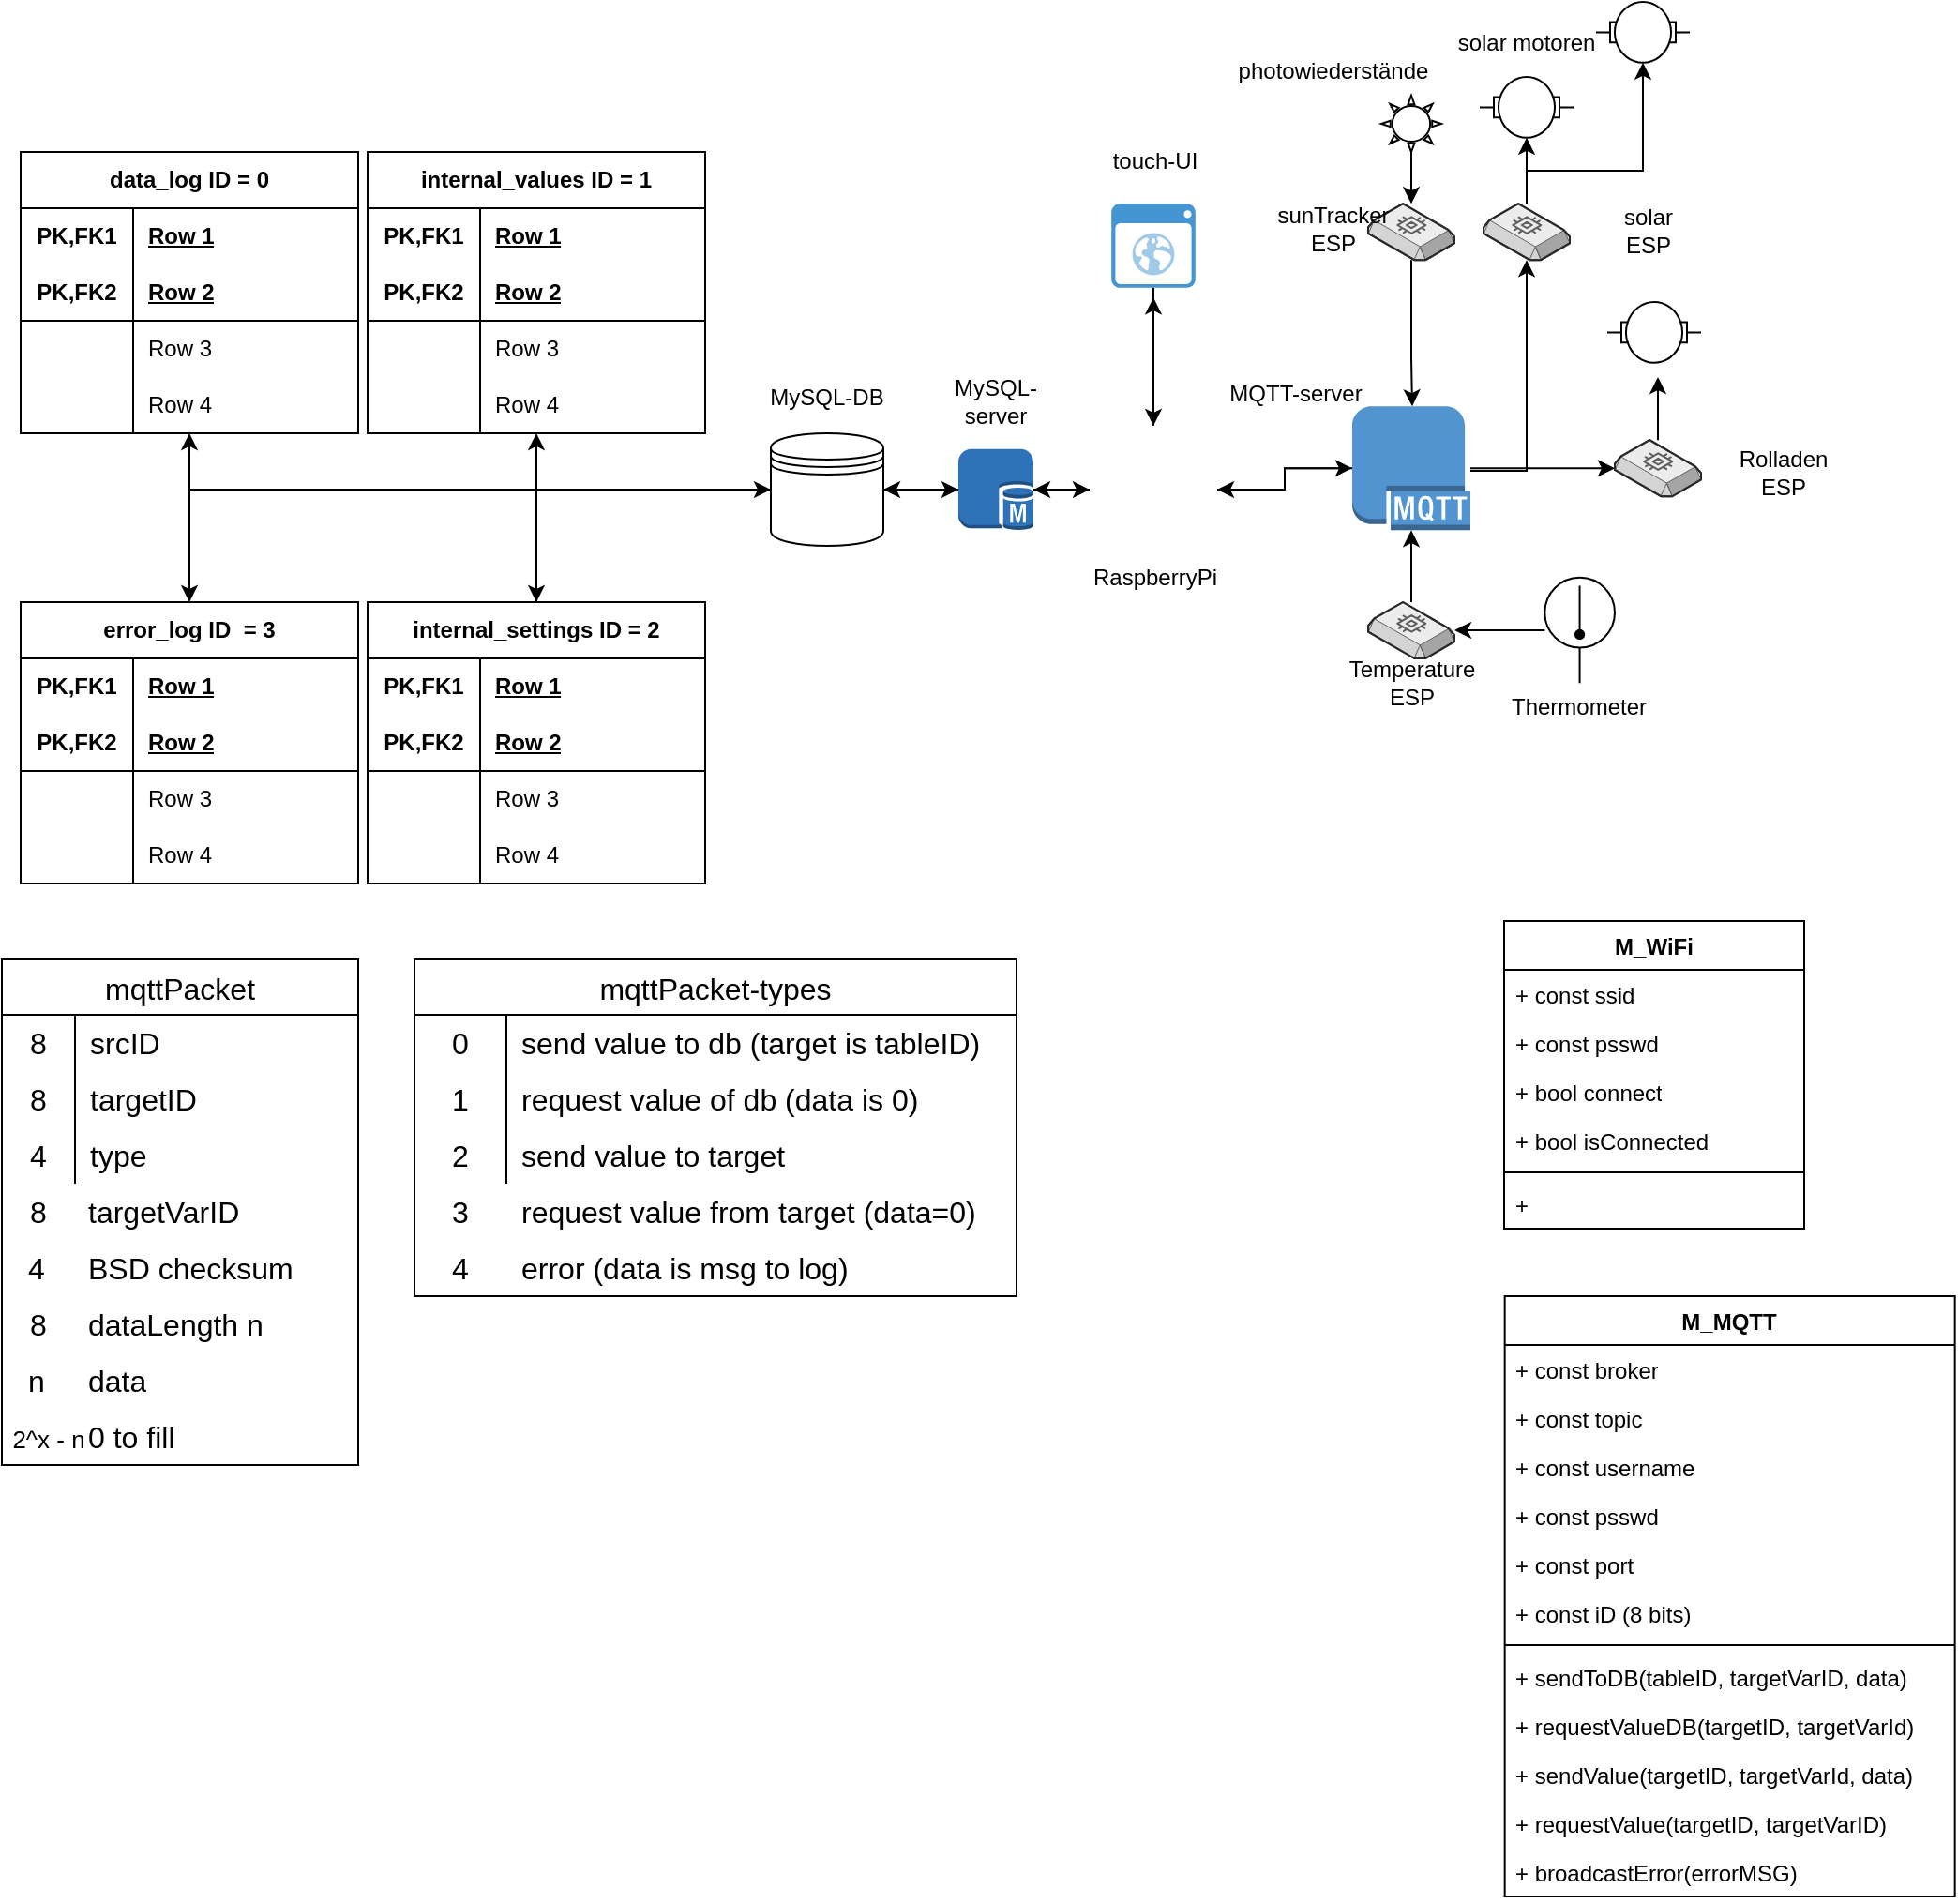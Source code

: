 <mxfile version="26.1.1">
  <diagram name="Page-1" id="TU_9CmiyrT7NKOQGWfvB">
    <mxGraphModel dx="2193" dy="1786" grid="1" gridSize="10" guides="1" tooltips="1" connect="1" arrows="1" fold="1" page="1" pageScale="1" pageWidth="827" pageHeight="1169" math="0" shadow="0">
      <root>
        <mxCell id="0" />
        <mxCell id="1" parent="0" />
        <mxCell id="s7TkchJikywwLAwAI2zt-159" style="edgeStyle=orthogonalEdgeStyle;rounded=0;orthogonalLoop=1;jettySize=auto;html=1;" parent="1" source="s7TkchJikywwLAwAI2zt-22" target="s7TkchJikywwLAwAI2zt-107" edge="1">
          <mxGeometry relative="1" as="geometry">
            <Array as="points">
              <mxPoint x="-515" y="90" />
            </Array>
          </mxGeometry>
        </mxCell>
        <mxCell id="s7TkchJikywwLAwAI2zt-160" style="edgeStyle=orthogonalEdgeStyle;rounded=0;orthogonalLoop=1;jettySize=auto;html=1;entryX=0.5;entryY=0;entryDx=0;entryDy=0;" parent="1" source="s7TkchJikywwLAwAI2zt-22" target="s7TkchJikywwLAwAI2zt-120" edge="1">
          <mxGeometry relative="1" as="geometry" />
        </mxCell>
        <mxCell id="s7TkchJikywwLAwAI2zt-161" style="edgeStyle=orthogonalEdgeStyle;rounded=0;orthogonalLoop=1;jettySize=auto;html=1;" parent="1" source="s7TkchJikywwLAwAI2zt-22" target="s7TkchJikywwLAwAI2zt-133" edge="1">
          <mxGeometry relative="1" as="geometry">
            <Array as="points">
              <mxPoint x="-700" y="90" />
            </Array>
          </mxGeometry>
        </mxCell>
        <mxCell id="s7TkchJikywwLAwAI2zt-162" style="edgeStyle=orthogonalEdgeStyle;rounded=0;orthogonalLoop=1;jettySize=auto;html=1;entryX=0.5;entryY=0;entryDx=0;entryDy=0;" parent="1" source="s7TkchJikywwLAwAI2zt-22" target="s7TkchJikywwLAwAI2zt-146" edge="1">
          <mxGeometry relative="1" as="geometry" />
        </mxCell>
        <mxCell id="s7TkchJikywwLAwAI2zt-166" style="edgeStyle=orthogonalEdgeStyle;rounded=0;orthogonalLoop=1;jettySize=auto;html=1;" parent="1" source="s7TkchJikywwLAwAI2zt-22" target="s7TkchJikywwLAwAI2zt-38" edge="1">
          <mxGeometry relative="1" as="geometry" />
        </mxCell>
        <mxCell id="s7TkchJikywwLAwAI2zt-22" value="" style="shape=datastore;whiteSpace=wrap;html=1;" parent="1" vertex="1">
          <mxGeometry x="-390" y="59.99" width="60" height="60" as="geometry" />
        </mxCell>
        <mxCell id="s7TkchJikywwLAwAI2zt-26" style="edgeStyle=orthogonalEdgeStyle;rounded=0;orthogonalLoop=1;jettySize=auto;html=1;" parent="1" source="s7TkchJikywwLAwAI2zt-23" target="s7TkchJikywwLAwAI2zt-38" edge="1">
          <mxGeometry relative="1" as="geometry" />
        </mxCell>
        <mxCell id="s7TkchJikywwLAwAI2zt-33" style="edgeStyle=orthogonalEdgeStyle;rounded=0;orthogonalLoop=1;jettySize=auto;html=1;" parent="1" source="s7TkchJikywwLAwAI2zt-48" target="s7TkchJikywwLAwAI2zt-32" edge="1">
          <mxGeometry relative="1" as="geometry">
            <Array as="points">
              <mxPoint x="13" y="80" />
            </Array>
          </mxGeometry>
        </mxCell>
        <mxCell id="s7TkchJikywwLAwAI2zt-49" style="edgeStyle=orthogonalEdgeStyle;rounded=0;orthogonalLoop=1;jettySize=auto;html=1;" parent="1" source="s7TkchJikywwLAwAI2zt-23" target="s7TkchJikywwLAwAI2zt-48" edge="1">
          <mxGeometry relative="1" as="geometry" />
        </mxCell>
        <mxCell id="s7TkchJikywwLAwAI2zt-23" value="" style="shape=image;html=1;verticalAlign=top;verticalLabelPosition=bottom;labelBackgroundColor=#ffffff;imageAspect=0;aspect=fixed;image=https://cdn1.iconfinder.com/data/icons/fruit-136/64/Fruit_iconfree_Filled_Outline_raspberry-healthy-organic-food-fruit_icon-128.png" parent="1" vertex="1">
          <mxGeometry x="-220" y="56" width="68" height="68" as="geometry" />
        </mxCell>
        <mxCell id="s7TkchJikywwLAwAI2zt-165" style="edgeStyle=orthogonalEdgeStyle;rounded=0;orthogonalLoop=1;jettySize=auto;html=1;" parent="1" source="s7TkchJikywwLAwAI2zt-27" target="s7TkchJikywwLAwAI2zt-23" edge="1">
          <mxGeometry relative="1" as="geometry" />
        </mxCell>
        <mxCell id="s7TkchJikywwLAwAI2zt-27" value="" style="shadow=0;dashed=0;html=1;strokeColor=none;fillColor=#4495D1;labelPosition=center;verticalLabelPosition=bottom;verticalAlign=top;align=center;outlineConnect=0;shape=mxgraph.veeam.2d.web_ui;" parent="1" vertex="1">
          <mxGeometry x="-208.4" y="-62.4" width="44.8" height="44.8" as="geometry" />
        </mxCell>
        <mxCell id="s7TkchJikywwLAwAI2zt-28" style="edgeStyle=orthogonalEdgeStyle;rounded=0;orthogonalLoop=1;jettySize=auto;html=1;entryX=0.5;entryY=1.116;entryDx=0;entryDy=0;entryPerimeter=0;" parent="1" source="s7TkchJikywwLAwAI2zt-23" target="s7TkchJikywwLAwAI2zt-27" edge="1">
          <mxGeometry relative="1" as="geometry" />
        </mxCell>
        <mxCell id="s7TkchJikywwLAwAI2zt-37" style="edgeStyle=orthogonalEdgeStyle;rounded=0;orthogonalLoop=1;jettySize=auto;html=1;" parent="1" source="s7TkchJikywwLAwAI2zt-29" target="s7TkchJikywwLAwAI2zt-48" edge="1">
          <mxGeometry relative="1" as="geometry">
            <Array as="points">
              <mxPoint x="-48" y="20" />
              <mxPoint x="-48" y="20" />
            </Array>
          </mxGeometry>
        </mxCell>
        <mxCell id="s7TkchJikywwLAwAI2zt-29" value="" style="verticalLabelPosition=bottom;html=1;verticalAlign=top;strokeWidth=1;align=center;outlineConnect=0;dashed=0;outlineConnect=0;shape=mxgraph.aws3d.ebs2;fillColor=#ECECEC;strokeColor=#5E5E5E;aspect=fixed;" parent="1" vertex="1">
          <mxGeometry x="-71.5" y="-62.4" width="46" height="30" as="geometry" />
        </mxCell>
        <mxCell id="s7TkchJikywwLAwAI2zt-42" style="edgeStyle=orthogonalEdgeStyle;rounded=0;orthogonalLoop=1;jettySize=auto;html=1;" parent="1" source="s7TkchJikywwLAwAI2zt-32" target="s7TkchJikywwLAwAI2zt-41" edge="1">
          <mxGeometry relative="1" as="geometry" />
        </mxCell>
        <mxCell id="s7TkchJikywwLAwAI2zt-164" style="edgeStyle=orthogonalEdgeStyle;rounded=0;orthogonalLoop=1;jettySize=auto;html=1;" parent="1" source="s7TkchJikywwLAwAI2zt-32" target="s7TkchJikywwLAwAI2zt-43" edge="1">
          <mxGeometry relative="1" as="geometry">
            <Array as="points">
              <mxPoint x="13" y="-80" />
              <mxPoint x="75" y="-80" />
            </Array>
          </mxGeometry>
        </mxCell>
        <mxCell id="s7TkchJikywwLAwAI2zt-32" value="" style="verticalLabelPosition=bottom;html=1;verticalAlign=top;strokeWidth=1;align=center;outlineConnect=0;dashed=0;outlineConnect=0;shape=mxgraph.aws3d.ebs2;fillColor=#ECECEC;strokeColor=#5E5E5E;aspect=fixed;" parent="1" vertex="1">
          <mxGeometry x="-10" y="-62.4" width="46" height="30" as="geometry" />
        </mxCell>
        <mxCell id="s7TkchJikywwLAwAI2zt-36" style="edgeStyle=orthogonalEdgeStyle;rounded=0;orthogonalLoop=1;jettySize=auto;html=1;" parent="1" source="s7TkchJikywwLAwAI2zt-34" target="s7TkchJikywwLAwAI2zt-29" edge="1">
          <mxGeometry relative="1" as="geometry" />
        </mxCell>
        <mxCell id="s7TkchJikywwLAwAI2zt-34" value="" style="verticalLabelPosition=bottom;verticalAlign=top;html=1;shape=mxgraph.basic.sun" parent="1" vertex="1">
          <mxGeometry x="-64.5" y="-120.01" width="32" height="30" as="geometry" />
        </mxCell>
        <mxCell id="s7TkchJikywwLAwAI2zt-39" style="edgeStyle=orthogonalEdgeStyle;rounded=0;orthogonalLoop=1;jettySize=auto;html=1;" parent="1" source="s7TkchJikywwLAwAI2zt-38" target="s7TkchJikywwLAwAI2zt-22" edge="1">
          <mxGeometry relative="1" as="geometry" />
        </mxCell>
        <mxCell id="s7TkchJikywwLAwAI2zt-167" style="edgeStyle=orthogonalEdgeStyle;rounded=0;orthogonalLoop=1;jettySize=auto;html=1;" parent="1" source="s7TkchJikywwLAwAI2zt-38" target="s7TkchJikywwLAwAI2zt-23" edge="1">
          <mxGeometry relative="1" as="geometry" />
        </mxCell>
        <mxCell id="s7TkchJikywwLAwAI2zt-38" value="" style="outlineConnect=0;dashed=0;verticalLabelPosition=bottom;verticalAlign=top;align=center;html=1;shape=mxgraph.aws3.sql_master;fillColor=#2E73B8;gradientColor=none;" parent="1" vertex="1">
          <mxGeometry x="-290" y="68.37" width="40" height="43.25" as="geometry" />
        </mxCell>
        <mxCell id="s7TkchJikywwLAwAI2zt-41" value="" style="shape=mxgraph.electrical.electro-mechanical.motor_2;html=1;shadow=0;dashed=0;align=center;fontSize=30;strokeWidth=1;" parent="1" vertex="1">
          <mxGeometry x="-12" y="-130" width="50" height="32.4" as="geometry" />
        </mxCell>
        <mxCell id="s7TkchJikywwLAwAI2zt-43" value="" style="shape=mxgraph.electrical.electro-mechanical.motor_2;html=1;shadow=0;dashed=0;align=center;fontSize=30;strokeWidth=1;" parent="1" vertex="1">
          <mxGeometry x="50" y="-170" width="50" height="32.4" as="geometry" />
        </mxCell>
        <mxCell id="s7TkchJikywwLAwAI2zt-50" style="edgeStyle=orthogonalEdgeStyle;rounded=0;orthogonalLoop=1;jettySize=auto;html=1;" parent="1" source="s7TkchJikywwLAwAI2zt-48" target="s7TkchJikywwLAwAI2zt-23" edge="1">
          <mxGeometry relative="1" as="geometry" />
        </mxCell>
        <mxCell id="s7TkchJikywwLAwAI2zt-171" style="edgeStyle=orthogonalEdgeStyle;rounded=0;orthogonalLoop=1;jettySize=auto;html=1;" parent="1" source="s7TkchJikywwLAwAI2zt-48" target="s7TkchJikywwLAwAI2zt-168" edge="1">
          <mxGeometry relative="1" as="geometry" />
        </mxCell>
        <mxCell id="s7TkchJikywwLAwAI2zt-48" value="" style="outlineConnect=0;dashed=0;verticalLabelPosition=bottom;verticalAlign=top;align=center;html=1;shape=mxgraph.aws3.mqtt_protocol;fillColor=#5294CF;gradientColor=none;" parent="1" vertex="1">
          <mxGeometry x="-80" y="45.62" width="63" height="66" as="geometry" />
        </mxCell>
        <mxCell id="s7TkchJikywwLAwAI2zt-55" value="mqttPacket" style="shape=table;startSize=30;container=1;collapsible=0;childLayout=tableLayout;fixedRows=1;rowLines=0;fontStyle=0;strokeColor=default;fontSize=16;" parent="1" vertex="1">
          <mxGeometry x="-800" y="340" width="190" height="270" as="geometry" />
        </mxCell>
        <mxCell id="s7TkchJikywwLAwAI2zt-56" value="" style="shape=tableRow;horizontal=0;startSize=0;swimlaneHead=0;swimlaneBody=0;top=0;left=0;bottom=0;right=0;collapsible=0;dropTarget=0;fillColor=none;points=[[0,0.5],[1,0.5]];portConstraint=eastwest;strokeColor=inherit;fontSize=16;" parent="s7TkchJikywwLAwAI2zt-55" vertex="1">
          <mxGeometry y="30" width="190" height="30" as="geometry" />
        </mxCell>
        <mxCell id="s7TkchJikywwLAwAI2zt-57" value="8" style="shape=partialRectangle;html=1;whiteSpace=wrap;connectable=0;fillColor=none;top=0;left=0;bottom=0;right=0;overflow=hidden;pointerEvents=1;strokeColor=inherit;fontSize=16;" parent="s7TkchJikywwLAwAI2zt-56" vertex="1">
          <mxGeometry width="39" height="30" as="geometry">
            <mxRectangle width="39" height="30" as="alternateBounds" />
          </mxGeometry>
        </mxCell>
        <mxCell id="s7TkchJikywwLAwAI2zt-58" value="srcID" style="shape=partialRectangle;html=1;whiteSpace=wrap;connectable=0;fillColor=none;top=0;left=0;bottom=0;right=0;align=left;spacingLeft=6;overflow=hidden;strokeColor=inherit;fontSize=16;" parent="s7TkchJikywwLAwAI2zt-56" vertex="1">
          <mxGeometry x="39" width="151" height="30" as="geometry">
            <mxRectangle width="151" height="30" as="alternateBounds" />
          </mxGeometry>
        </mxCell>
        <mxCell id="s7TkchJikywwLAwAI2zt-59" value="" style="shape=tableRow;horizontal=0;startSize=0;swimlaneHead=0;swimlaneBody=0;top=0;left=0;bottom=0;right=0;collapsible=0;dropTarget=0;fillColor=none;points=[[0,0.5],[1,0.5]];portConstraint=eastwest;strokeColor=inherit;fontSize=16;" parent="s7TkchJikywwLAwAI2zt-55" vertex="1">
          <mxGeometry y="60" width="190" height="30" as="geometry" />
        </mxCell>
        <mxCell id="s7TkchJikywwLAwAI2zt-60" value="8" style="shape=partialRectangle;html=1;whiteSpace=wrap;connectable=0;fillColor=none;top=0;left=0;bottom=0;right=0;overflow=hidden;strokeColor=inherit;fontSize=16;" parent="s7TkchJikywwLAwAI2zt-59" vertex="1">
          <mxGeometry width="39" height="30" as="geometry">
            <mxRectangle width="39" height="30" as="alternateBounds" />
          </mxGeometry>
        </mxCell>
        <mxCell id="s7TkchJikywwLAwAI2zt-61" value="targetID" style="shape=partialRectangle;html=1;whiteSpace=wrap;connectable=0;fillColor=none;top=0;left=0;bottom=0;right=0;align=left;spacingLeft=6;overflow=hidden;strokeColor=inherit;fontSize=16;" parent="s7TkchJikywwLAwAI2zt-59" vertex="1">
          <mxGeometry x="39" width="151" height="30" as="geometry">
            <mxRectangle width="151" height="30" as="alternateBounds" />
          </mxGeometry>
        </mxCell>
        <mxCell id="s7TkchJikywwLAwAI2zt-62" value="" style="shape=tableRow;horizontal=0;startSize=0;swimlaneHead=0;swimlaneBody=0;top=0;left=0;bottom=0;right=0;collapsible=0;dropTarget=0;fillColor=none;points=[[0,0.5],[1,0.5]];portConstraint=eastwest;strokeColor=inherit;fontSize=16;" parent="s7TkchJikywwLAwAI2zt-55" vertex="1">
          <mxGeometry y="90" width="190" height="30" as="geometry" />
        </mxCell>
        <mxCell id="s7TkchJikywwLAwAI2zt-63" value="4" style="shape=partialRectangle;html=1;whiteSpace=wrap;connectable=0;fillColor=none;top=0;left=0;bottom=0;right=0;overflow=hidden;strokeColor=inherit;fontSize=16;" parent="s7TkchJikywwLAwAI2zt-62" vertex="1">
          <mxGeometry width="39" height="30" as="geometry">
            <mxRectangle width="39" height="30" as="alternateBounds" />
          </mxGeometry>
        </mxCell>
        <mxCell id="s7TkchJikywwLAwAI2zt-64" value="type" style="shape=partialRectangle;html=1;whiteSpace=wrap;connectable=0;fillColor=none;top=0;left=0;bottom=0;right=0;align=left;spacingLeft=6;overflow=hidden;strokeColor=inherit;fontSize=16;" parent="s7TkchJikywwLAwAI2zt-62" vertex="1">
          <mxGeometry x="39" width="151" height="30" as="geometry">
            <mxRectangle width="151" height="30" as="alternateBounds" />
          </mxGeometry>
        </mxCell>
        <mxCell id="s7TkchJikywwLAwAI2zt-69" value="targetVarID" style="shape=partialRectangle;html=1;whiteSpace=wrap;connectable=0;fillColor=none;top=0;left=0;bottom=0;right=0;align=left;spacingLeft=6;overflow=hidden;strokeColor=inherit;fontSize=16;" parent="1" vertex="1">
          <mxGeometry x="-762" y="460" width="143" height="30" as="geometry">
            <mxRectangle width="143" height="30" as="alternateBounds" />
          </mxGeometry>
        </mxCell>
        <mxCell id="s7TkchJikywwLAwAI2zt-70" value="8" style="shape=partialRectangle;html=1;whiteSpace=wrap;connectable=0;fillColor=none;top=0;left=0;bottom=0;right=0;overflow=hidden;strokeColor=inherit;fontSize=16;" parent="1" vertex="1">
          <mxGeometry x="-799" y="460" width="37" height="30" as="geometry">
            <mxRectangle width="37" height="30" as="alternateBounds" />
          </mxGeometry>
        </mxCell>
        <mxCell id="s7TkchJikywwLAwAI2zt-71" value="BSD checksum" style="shape=partialRectangle;html=1;whiteSpace=wrap;connectable=0;fillColor=none;top=0;left=0;bottom=0;right=0;align=left;spacingLeft=6;overflow=hidden;strokeColor=inherit;fontSize=16;" parent="1" vertex="1">
          <mxGeometry x="-762" y="490" width="143" height="30" as="geometry">
            <mxRectangle width="143" height="30" as="alternateBounds" />
          </mxGeometry>
        </mxCell>
        <mxCell id="s7TkchJikywwLAwAI2zt-72" value="4" style="shape=partialRectangle;html=1;whiteSpace=wrap;connectable=0;fillColor=none;top=0;left=0;bottom=0;right=0;overflow=hidden;strokeColor=inherit;fontSize=16;" parent="1" vertex="1">
          <mxGeometry x="-800" y="490" width="37" height="30" as="geometry">
            <mxRectangle width="37" height="30" as="alternateBounds" />
          </mxGeometry>
        </mxCell>
        <mxCell id="s7TkchJikywwLAwAI2zt-73" value="dataLength n" style="shape=partialRectangle;html=1;whiteSpace=wrap;connectable=0;fillColor=none;top=0;left=0;bottom=0;right=0;align=left;spacingLeft=6;overflow=hidden;strokeColor=inherit;fontSize=16;" parent="1" vertex="1">
          <mxGeometry x="-762" y="520" width="143" height="30" as="geometry">
            <mxRectangle width="143" height="30" as="alternateBounds" />
          </mxGeometry>
        </mxCell>
        <mxCell id="s7TkchJikywwLAwAI2zt-74" value="8" style="shape=partialRectangle;html=1;whiteSpace=wrap;connectable=0;fillColor=none;top=0;left=0;bottom=0;right=0;overflow=hidden;strokeColor=inherit;fontSize=16;" parent="1" vertex="1">
          <mxGeometry x="-799" y="520" width="37" height="30" as="geometry">
            <mxRectangle width="37" height="30" as="alternateBounds" />
          </mxGeometry>
        </mxCell>
        <mxCell id="s7TkchJikywwLAwAI2zt-75" value="data" style="shape=partialRectangle;html=1;whiteSpace=wrap;connectable=0;fillColor=none;top=0;left=0;bottom=0;right=0;align=left;spacingLeft=6;overflow=hidden;strokeColor=inherit;fontSize=16;" parent="1" vertex="1">
          <mxGeometry x="-762" y="550" width="143" height="30" as="geometry">
            <mxRectangle width="143" height="30" as="alternateBounds" />
          </mxGeometry>
        </mxCell>
        <mxCell id="s7TkchJikywwLAwAI2zt-76" value="n" style="shape=partialRectangle;html=1;whiteSpace=wrap;connectable=0;fillColor=none;top=0;left=0;bottom=0;right=0;overflow=hidden;strokeColor=inherit;fontSize=16;" parent="1" vertex="1">
          <mxGeometry x="-800" y="550" width="37" height="30" as="geometry">
            <mxRectangle width="37" height="30" as="alternateBounds" />
          </mxGeometry>
        </mxCell>
        <mxCell id="s7TkchJikywwLAwAI2zt-77" value="0 to fill" style="shape=partialRectangle;html=1;whiteSpace=wrap;connectable=0;fillColor=none;top=0;left=0;bottom=0;right=0;align=left;spacingLeft=6;overflow=hidden;strokeColor=inherit;fontSize=16;" parent="1" vertex="1">
          <mxGeometry x="-762" y="580" width="143" height="30" as="geometry">
            <mxRectangle width="143" height="30" as="alternateBounds" />
          </mxGeometry>
        </mxCell>
        <mxCell id="s7TkchJikywwLAwAI2zt-78" value="&lt;font style=&quot;font-size: 13px;&quot;&gt;2^x - n&lt;/font&gt;" style="shape=partialRectangle;html=1;whiteSpace=wrap;connectable=0;fillColor=none;top=0;left=0;bottom=0;right=0;overflow=hidden;strokeColor=inherit;fontSize=16;" parent="1" vertex="1">
          <mxGeometry x="-800" y="580" width="50" height="30" as="geometry">
            <mxRectangle width="37" height="30" as="alternateBounds" />
          </mxGeometry>
        </mxCell>
        <mxCell id="s7TkchJikywwLAwAI2zt-92" value="mqttPacket-types" style="shape=table;startSize=30;container=1;collapsible=0;childLayout=tableLayout;fixedRows=1;rowLines=0;fontStyle=0;strokeColor=default;fontSize=16;" parent="1" vertex="1">
          <mxGeometry x="-580" y="340" width="321" height="180" as="geometry" />
        </mxCell>
        <mxCell id="s7TkchJikywwLAwAI2zt-93" value="" style="shape=tableRow;horizontal=0;startSize=0;swimlaneHead=0;swimlaneBody=0;top=0;left=0;bottom=0;right=0;collapsible=0;dropTarget=0;fillColor=none;points=[[0,0.5],[1,0.5]];portConstraint=eastwest;strokeColor=inherit;fontSize=16;" parent="s7TkchJikywwLAwAI2zt-92" vertex="1">
          <mxGeometry y="30" width="321" height="30" as="geometry" />
        </mxCell>
        <mxCell id="s7TkchJikywwLAwAI2zt-94" value="0" style="shape=partialRectangle;html=1;whiteSpace=wrap;connectable=0;fillColor=none;top=0;left=0;bottom=0;right=0;overflow=hidden;pointerEvents=1;strokeColor=inherit;fontSize=16;" parent="s7TkchJikywwLAwAI2zt-93" vertex="1">
          <mxGeometry width="49" height="30" as="geometry">
            <mxRectangle width="49" height="30" as="alternateBounds" />
          </mxGeometry>
        </mxCell>
        <mxCell id="s7TkchJikywwLAwAI2zt-95" value="send value to db (target is tableID)" style="shape=partialRectangle;html=1;whiteSpace=wrap;connectable=0;fillColor=none;top=0;left=0;bottom=0;right=0;align=left;spacingLeft=6;overflow=hidden;strokeColor=inherit;fontSize=16;" parent="s7TkchJikywwLAwAI2zt-93" vertex="1">
          <mxGeometry x="49" width="272" height="30" as="geometry">
            <mxRectangle width="272" height="30" as="alternateBounds" />
          </mxGeometry>
        </mxCell>
        <mxCell id="s7TkchJikywwLAwAI2zt-96" value="" style="shape=tableRow;horizontal=0;startSize=0;swimlaneHead=0;swimlaneBody=0;top=0;left=0;bottom=0;right=0;collapsible=0;dropTarget=0;fillColor=none;points=[[0,0.5],[1,0.5]];portConstraint=eastwest;strokeColor=inherit;fontSize=16;" parent="s7TkchJikywwLAwAI2zt-92" vertex="1">
          <mxGeometry y="60" width="321" height="30" as="geometry" />
        </mxCell>
        <mxCell id="s7TkchJikywwLAwAI2zt-97" value="1" style="shape=partialRectangle;html=1;whiteSpace=wrap;connectable=0;fillColor=none;top=0;left=0;bottom=0;right=0;overflow=hidden;strokeColor=inherit;fontSize=16;" parent="s7TkchJikywwLAwAI2zt-96" vertex="1">
          <mxGeometry width="49" height="30" as="geometry">
            <mxRectangle width="49" height="30" as="alternateBounds" />
          </mxGeometry>
        </mxCell>
        <mxCell id="s7TkchJikywwLAwAI2zt-98" value="request value of db (data is 0)" style="shape=partialRectangle;html=1;whiteSpace=wrap;connectable=0;fillColor=none;top=0;left=0;bottom=0;right=0;align=left;spacingLeft=6;overflow=hidden;strokeColor=inherit;fontSize=16;" parent="s7TkchJikywwLAwAI2zt-96" vertex="1">
          <mxGeometry x="49" width="272" height="30" as="geometry">
            <mxRectangle width="272" height="30" as="alternateBounds" />
          </mxGeometry>
        </mxCell>
        <mxCell id="s7TkchJikywwLAwAI2zt-99" value="" style="shape=tableRow;horizontal=0;startSize=0;swimlaneHead=0;swimlaneBody=0;top=0;left=0;bottom=0;right=0;collapsible=0;dropTarget=0;fillColor=none;points=[[0,0.5],[1,0.5]];portConstraint=eastwest;strokeColor=inherit;fontSize=16;" parent="s7TkchJikywwLAwAI2zt-92" vertex="1">
          <mxGeometry y="90" width="321" height="30" as="geometry" />
        </mxCell>
        <mxCell id="s7TkchJikywwLAwAI2zt-100" value="2" style="shape=partialRectangle;html=1;whiteSpace=wrap;connectable=0;fillColor=none;top=0;left=0;bottom=0;right=0;overflow=hidden;strokeColor=inherit;fontSize=16;" parent="s7TkchJikywwLAwAI2zt-99" vertex="1">
          <mxGeometry width="49" height="30" as="geometry">
            <mxRectangle width="49" height="30" as="alternateBounds" />
          </mxGeometry>
        </mxCell>
        <mxCell id="s7TkchJikywwLAwAI2zt-101" value="send value to target" style="shape=partialRectangle;html=1;whiteSpace=wrap;connectable=0;fillColor=none;top=0;left=0;bottom=0;right=0;align=left;spacingLeft=6;overflow=hidden;strokeColor=inherit;fontSize=16;" parent="s7TkchJikywwLAwAI2zt-99" vertex="1">
          <mxGeometry x="49" width="272" height="30" as="geometry">
            <mxRectangle width="272" height="30" as="alternateBounds" />
          </mxGeometry>
        </mxCell>
        <mxCell id="s7TkchJikywwLAwAI2zt-102" value="3" style="shape=partialRectangle;html=1;whiteSpace=wrap;connectable=0;fillColor=none;top=0;left=0;bottom=0;right=0;overflow=hidden;strokeColor=inherit;fontSize=16;" parent="1" vertex="1">
          <mxGeometry x="-580" y="460" width="49" height="30" as="geometry">
            <mxRectangle width="49" height="30" as="alternateBounds" />
          </mxGeometry>
        </mxCell>
        <mxCell id="s7TkchJikywwLAwAI2zt-103" value="request value from target (data=0)" style="shape=partialRectangle;html=1;whiteSpace=wrap;connectable=0;fillColor=none;top=0;left=0;bottom=0;right=0;align=left;spacingLeft=6;overflow=hidden;strokeColor=inherit;fontSize=16;" parent="1" vertex="1">
          <mxGeometry x="-531" y="460" width="272" height="30" as="geometry">
            <mxRectangle width="272" height="30" as="alternateBounds" />
          </mxGeometry>
        </mxCell>
        <mxCell id="s7TkchJikywwLAwAI2zt-104" value="4" style="shape=partialRectangle;html=1;whiteSpace=wrap;connectable=0;fillColor=none;top=0;left=0;bottom=0;right=0;overflow=hidden;strokeColor=inherit;fontSize=16;" parent="1" vertex="1">
          <mxGeometry x="-580" y="490" width="49" height="30" as="geometry">
            <mxRectangle width="49" height="30" as="alternateBounds" />
          </mxGeometry>
        </mxCell>
        <mxCell id="s7TkchJikywwLAwAI2zt-105" value="error (data is msg to log) " style="shape=partialRectangle;html=1;whiteSpace=wrap;connectable=0;fillColor=none;top=0;left=0;bottom=0;right=0;align=left;spacingLeft=6;overflow=hidden;strokeColor=inherit;fontSize=16;" parent="1" vertex="1">
          <mxGeometry x="-531" y="490" width="272" height="30" as="geometry">
            <mxRectangle width="272" height="30" as="alternateBounds" />
          </mxGeometry>
        </mxCell>
        <mxCell id="s7TkchJikywwLAwAI2zt-107" value="internal_values ID = 1" style="shape=table;startSize=30;container=1;collapsible=1;childLayout=tableLayout;fixedRows=1;rowLines=0;fontStyle=1;align=center;resizeLast=1;html=1;whiteSpace=wrap;" parent="1" vertex="1">
          <mxGeometry x="-605" y="-90.01" width="180" height="150" as="geometry" />
        </mxCell>
        <mxCell id="s7TkchJikywwLAwAI2zt-108" value="" style="shape=tableRow;horizontal=0;startSize=0;swimlaneHead=0;swimlaneBody=0;fillColor=none;collapsible=0;dropTarget=0;points=[[0,0.5],[1,0.5]];portConstraint=eastwest;top=0;left=0;right=0;bottom=0;html=1;" parent="s7TkchJikywwLAwAI2zt-107" vertex="1">
          <mxGeometry y="30" width="180" height="30" as="geometry" />
        </mxCell>
        <mxCell id="s7TkchJikywwLAwAI2zt-109" value="PK,FK1" style="shape=partialRectangle;connectable=0;fillColor=none;top=0;left=0;bottom=0;right=0;fontStyle=1;overflow=hidden;html=1;whiteSpace=wrap;" parent="s7TkchJikywwLAwAI2zt-108" vertex="1">
          <mxGeometry width="60" height="30" as="geometry">
            <mxRectangle width="60" height="30" as="alternateBounds" />
          </mxGeometry>
        </mxCell>
        <mxCell id="s7TkchJikywwLAwAI2zt-110" value="Row 1" style="shape=partialRectangle;connectable=0;fillColor=none;top=0;left=0;bottom=0;right=0;align=left;spacingLeft=6;fontStyle=5;overflow=hidden;html=1;whiteSpace=wrap;" parent="s7TkchJikywwLAwAI2zt-108" vertex="1">
          <mxGeometry x="60" width="120" height="30" as="geometry">
            <mxRectangle width="120" height="30" as="alternateBounds" />
          </mxGeometry>
        </mxCell>
        <mxCell id="s7TkchJikywwLAwAI2zt-111" value="" style="shape=tableRow;horizontal=0;startSize=0;swimlaneHead=0;swimlaneBody=0;fillColor=none;collapsible=0;dropTarget=0;points=[[0,0.5],[1,0.5]];portConstraint=eastwest;top=0;left=0;right=0;bottom=1;html=1;" parent="s7TkchJikywwLAwAI2zt-107" vertex="1">
          <mxGeometry y="60" width="180" height="30" as="geometry" />
        </mxCell>
        <mxCell id="s7TkchJikywwLAwAI2zt-112" value="PK,FK2" style="shape=partialRectangle;connectable=0;fillColor=none;top=0;left=0;bottom=0;right=0;fontStyle=1;overflow=hidden;html=1;whiteSpace=wrap;" parent="s7TkchJikywwLAwAI2zt-111" vertex="1">
          <mxGeometry width="60" height="30" as="geometry">
            <mxRectangle width="60" height="30" as="alternateBounds" />
          </mxGeometry>
        </mxCell>
        <mxCell id="s7TkchJikywwLAwAI2zt-113" value="Row 2" style="shape=partialRectangle;connectable=0;fillColor=none;top=0;left=0;bottom=0;right=0;align=left;spacingLeft=6;fontStyle=5;overflow=hidden;html=1;whiteSpace=wrap;" parent="s7TkchJikywwLAwAI2zt-111" vertex="1">
          <mxGeometry x="60" width="120" height="30" as="geometry">
            <mxRectangle width="120" height="30" as="alternateBounds" />
          </mxGeometry>
        </mxCell>
        <mxCell id="s7TkchJikywwLAwAI2zt-114" value="" style="shape=tableRow;horizontal=0;startSize=0;swimlaneHead=0;swimlaneBody=0;fillColor=none;collapsible=0;dropTarget=0;points=[[0,0.5],[1,0.5]];portConstraint=eastwest;top=0;left=0;right=0;bottom=0;html=1;" parent="s7TkchJikywwLAwAI2zt-107" vertex="1">
          <mxGeometry y="90" width="180" height="30" as="geometry" />
        </mxCell>
        <mxCell id="s7TkchJikywwLAwAI2zt-115" value="" style="shape=partialRectangle;connectable=0;fillColor=none;top=0;left=0;bottom=0;right=0;editable=1;overflow=hidden;html=1;whiteSpace=wrap;" parent="s7TkchJikywwLAwAI2zt-114" vertex="1">
          <mxGeometry width="60" height="30" as="geometry">
            <mxRectangle width="60" height="30" as="alternateBounds" />
          </mxGeometry>
        </mxCell>
        <mxCell id="s7TkchJikywwLAwAI2zt-116" value="Row 3" style="shape=partialRectangle;connectable=0;fillColor=none;top=0;left=0;bottom=0;right=0;align=left;spacingLeft=6;overflow=hidden;html=1;whiteSpace=wrap;" parent="s7TkchJikywwLAwAI2zt-114" vertex="1">
          <mxGeometry x="60" width="120" height="30" as="geometry">
            <mxRectangle width="120" height="30" as="alternateBounds" />
          </mxGeometry>
        </mxCell>
        <mxCell id="s7TkchJikywwLAwAI2zt-117" value="" style="shape=tableRow;horizontal=0;startSize=0;swimlaneHead=0;swimlaneBody=0;fillColor=none;collapsible=0;dropTarget=0;points=[[0,0.5],[1,0.5]];portConstraint=eastwest;top=0;left=0;right=0;bottom=0;html=1;" parent="s7TkchJikywwLAwAI2zt-107" vertex="1">
          <mxGeometry y="120" width="180" height="30" as="geometry" />
        </mxCell>
        <mxCell id="s7TkchJikywwLAwAI2zt-118" value="" style="shape=partialRectangle;connectable=0;fillColor=none;top=0;left=0;bottom=0;right=0;editable=1;overflow=hidden;html=1;whiteSpace=wrap;" parent="s7TkchJikywwLAwAI2zt-117" vertex="1">
          <mxGeometry width="60" height="30" as="geometry">
            <mxRectangle width="60" height="30" as="alternateBounds" />
          </mxGeometry>
        </mxCell>
        <mxCell id="s7TkchJikywwLAwAI2zt-119" value="Row 4" style="shape=partialRectangle;connectable=0;fillColor=none;top=0;left=0;bottom=0;right=0;align=left;spacingLeft=6;overflow=hidden;html=1;whiteSpace=wrap;" parent="s7TkchJikywwLAwAI2zt-117" vertex="1">
          <mxGeometry x="60" width="120" height="30" as="geometry">
            <mxRectangle width="120" height="30" as="alternateBounds" />
          </mxGeometry>
        </mxCell>
        <mxCell id="s7TkchJikywwLAwAI2zt-163" style="edgeStyle=orthogonalEdgeStyle;rounded=0;orthogonalLoop=1;jettySize=auto;html=1;" parent="1" source="s7TkchJikywwLAwAI2zt-120" target="s7TkchJikywwLAwAI2zt-22" edge="1">
          <mxGeometry relative="1" as="geometry">
            <Array as="points">
              <mxPoint x="-515" y="90" />
            </Array>
          </mxGeometry>
        </mxCell>
        <mxCell id="s7TkchJikywwLAwAI2zt-120" value="internal_settings ID = 2" style="shape=table;startSize=30;container=1;collapsible=1;childLayout=tableLayout;fixedRows=1;rowLines=0;fontStyle=1;align=center;resizeLast=1;html=1;whiteSpace=wrap;" parent="1" vertex="1">
          <mxGeometry x="-605" y="150" width="180" height="150" as="geometry" />
        </mxCell>
        <mxCell id="s7TkchJikywwLAwAI2zt-121" value="" style="shape=tableRow;horizontal=0;startSize=0;swimlaneHead=0;swimlaneBody=0;fillColor=none;collapsible=0;dropTarget=0;points=[[0,0.5],[1,0.5]];portConstraint=eastwest;top=0;left=0;right=0;bottom=0;html=1;" parent="s7TkchJikywwLAwAI2zt-120" vertex="1">
          <mxGeometry y="30" width="180" height="30" as="geometry" />
        </mxCell>
        <mxCell id="s7TkchJikywwLAwAI2zt-122" value="PK,FK1" style="shape=partialRectangle;connectable=0;fillColor=none;top=0;left=0;bottom=0;right=0;fontStyle=1;overflow=hidden;html=1;whiteSpace=wrap;" parent="s7TkchJikywwLAwAI2zt-121" vertex="1">
          <mxGeometry width="60" height="30" as="geometry">
            <mxRectangle width="60" height="30" as="alternateBounds" />
          </mxGeometry>
        </mxCell>
        <mxCell id="s7TkchJikywwLAwAI2zt-123" value="Row 1" style="shape=partialRectangle;connectable=0;fillColor=none;top=0;left=0;bottom=0;right=0;align=left;spacingLeft=6;fontStyle=5;overflow=hidden;html=1;whiteSpace=wrap;" parent="s7TkchJikywwLAwAI2zt-121" vertex="1">
          <mxGeometry x="60" width="120" height="30" as="geometry">
            <mxRectangle width="120" height="30" as="alternateBounds" />
          </mxGeometry>
        </mxCell>
        <mxCell id="s7TkchJikywwLAwAI2zt-124" value="" style="shape=tableRow;horizontal=0;startSize=0;swimlaneHead=0;swimlaneBody=0;fillColor=none;collapsible=0;dropTarget=0;points=[[0,0.5],[1,0.5]];portConstraint=eastwest;top=0;left=0;right=0;bottom=1;html=1;" parent="s7TkchJikywwLAwAI2zt-120" vertex="1">
          <mxGeometry y="60" width="180" height="30" as="geometry" />
        </mxCell>
        <mxCell id="s7TkchJikywwLAwAI2zt-125" value="PK,FK2" style="shape=partialRectangle;connectable=0;fillColor=none;top=0;left=0;bottom=0;right=0;fontStyle=1;overflow=hidden;html=1;whiteSpace=wrap;" parent="s7TkchJikywwLAwAI2zt-124" vertex="1">
          <mxGeometry width="60" height="30" as="geometry">
            <mxRectangle width="60" height="30" as="alternateBounds" />
          </mxGeometry>
        </mxCell>
        <mxCell id="s7TkchJikywwLAwAI2zt-126" value="Row 2" style="shape=partialRectangle;connectable=0;fillColor=none;top=0;left=0;bottom=0;right=0;align=left;spacingLeft=6;fontStyle=5;overflow=hidden;html=1;whiteSpace=wrap;" parent="s7TkchJikywwLAwAI2zt-124" vertex="1">
          <mxGeometry x="60" width="120" height="30" as="geometry">
            <mxRectangle width="120" height="30" as="alternateBounds" />
          </mxGeometry>
        </mxCell>
        <mxCell id="s7TkchJikywwLAwAI2zt-127" value="" style="shape=tableRow;horizontal=0;startSize=0;swimlaneHead=0;swimlaneBody=0;fillColor=none;collapsible=0;dropTarget=0;points=[[0,0.5],[1,0.5]];portConstraint=eastwest;top=0;left=0;right=0;bottom=0;html=1;" parent="s7TkchJikywwLAwAI2zt-120" vertex="1">
          <mxGeometry y="90" width="180" height="30" as="geometry" />
        </mxCell>
        <mxCell id="s7TkchJikywwLAwAI2zt-128" value="" style="shape=partialRectangle;connectable=0;fillColor=none;top=0;left=0;bottom=0;right=0;editable=1;overflow=hidden;html=1;whiteSpace=wrap;" parent="s7TkchJikywwLAwAI2zt-127" vertex="1">
          <mxGeometry width="60" height="30" as="geometry">
            <mxRectangle width="60" height="30" as="alternateBounds" />
          </mxGeometry>
        </mxCell>
        <mxCell id="s7TkchJikywwLAwAI2zt-129" value="Row 3" style="shape=partialRectangle;connectable=0;fillColor=none;top=0;left=0;bottom=0;right=0;align=left;spacingLeft=6;overflow=hidden;html=1;whiteSpace=wrap;" parent="s7TkchJikywwLAwAI2zt-127" vertex="1">
          <mxGeometry x="60" width="120" height="30" as="geometry">
            <mxRectangle width="120" height="30" as="alternateBounds" />
          </mxGeometry>
        </mxCell>
        <mxCell id="s7TkchJikywwLAwAI2zt-130" value="" style="shape=tableRow;horizontal=0;startSize=0;swimlaneHead=0;swimlaneBody=0;fillColor=none;collapsible=0;dropTarget=0;points=[[0,0.5],[1,0.5]];portConstraint=eastwest;top=0;left=0;right=0;bottom=0;html=1;" parent="s7TkchJikywwLAwAI2zt-120" vertex="1">
          <mxGeometry y="120" width="180" height="30" as="geometry" />
        </mxCell>
        <mxCell id="s7TkchJikywwLAwAI2zt-131" value="" style="shape=partialRectangle;connectable=0;fillColor=none;top=0;left=0;bottom=0;right=0;editable=1;overflow=hidden;html=1;whiteSpace=wrap;" parent="s7TkchJikywwLAwAI2zt-130" vertex="1">
          <mxGeometry width="60" height="30" as="geometry">
            <mxRectangle width="60" height="30" as="alternateBounds" />
          </mxGeometry>
        </mxCell>
        <mxCell id="s7TkchJikywwLAwAI2zt-132" value="Row 4" style="shape=partialRectangle;connectable=0;fillColor=none;top=0;left=0;bottom=0;right=0;align=left;spacingLeft=6;overflow=hidden;html=1;whiteSpace=wrap;" parent="s7TkchJikywwLAwAI2zt-130" vertex="1">
          <mxGeometry x="60" width="120" height="30" as="geometry">
            <mxRectangle width="120" height="30" as="alternateBounds" />
          </mxGeometry>
        </mxCell>
        <mxCell id="s7TkchJikywwLAwAI2zt-133" value="data_log ID = 0" style="shape=table;startSize=30;container=1;collapsible=1;childLayout=tableLayout;fixedRows=1;rowLines=0;fontStyle=1;align=center;resizeLast=1;html=1;whiteSpace=wrap;" parent="1" vertex="1">
          <mxGeometry x="-790" y="-90.01" width="180" height="150" as="geometry" />
        </mxCell>
        <mxCell id="s7TkchJikywwLAwAI2zt-134" value="" style="shape=tableRow;horizontal=0;startSize=0;swimlaneHead=0;swimlaneBody=0;fillColor=none;collapsible=0;dropTarget=0;points=[[0,0.5],[1,0.5]];portConstraint=eastwest;top=0;left=0;right=0;bottom=0;html=1;" parent="s7TkchJikywwLAwAI2zt-133" vertex="1">
          <mxGeometry y="30" width="180" height="30" as="geometry" />
        </mxCell>
        <mxCell id="s7TkchJikywwLAwAI2zt-135" value="PK,FK1" style="shape=partialRectangle;connectable=0;fillColor=none;top=0;left=0;bottom=0;right=0;fontStyle=1;overflow=hidden;html=1;whiteSpace=wrap;" parent="s7TkchJikywwLAwAI2zt-134" vertex="1">
          <mxGeometry width="60" height="30" as="geometry">
            <mxRectangle width="60" height="30" as="alternateBounds" />
          </mxGeometry>
        </mxCell>
        <mxCell id="s7TkchJikywwLAwAI2zt-136" value="Row 1" style="shape=partialRectangle;connectable=0;fillColor=none;top=0;left=0;bottom=0;right=0;align=left;spacingLeft=6;fontStyle=5;overflow=hidden;html=1;whiteSpace=wrap;" parent="s7TkchJikywwLAwAI2zt-134" vertex="1">
          <mxGeometry x="60" width="120" height="30" as="geometry">
            <mxRectangle width="120" height="30" as="alternateBounds" />
          </mxGeometry>
        </mxCell>
        <mxCell id="s7TkchJikywwLAwAI2zt-137" value="" style="shape=tableRow;horizontal=0;startSize=0;swimlaneHead=0;swimlaneBody=0;fillColor=none;collapsible=0;dropTarget=0;points=[[0,0.5],[1,0.5]];portConstraint=eastwest;top=0;left=0;right=0;bottom=1;html=1;" parent="s7TkchJikywwLAwAI2zt-133" vertex="1">
          <mxGeometry y="60" width="180" height="30" as="geometry" />
        </mxCell>
        <mxCell id="s7TkchJikywwLAwAI2zt-138" value="PK,FK2" style="shape=partialRectangle;connectable=0;fillColor=none;top=0;left=0;bottom=0;right=0;fontStyle=1;overflow=hidden;html=1;whiteSpace=wrap;" parent="s7TkchJikywwLAwAI2zt-137" vertex="1">
          <mxGeometry width="60" height="30" as="geometry">
            <mxRectangle width="60" height="30" as="alternateBounds" />
          </mxGeometry>
        </mxCell>
        <mxCell id="s7TkchJikywwLAwAI2zt-139" value="Row 2" style="shape=partialRectangle;connectable=0;fillColor=none;top=0;left=0;bottom=0;right=0;align=left;spacingLeft=6;fontStyle=5;overflow=hidden;html=1;whiteSpace=wrap;" parent="s7TkchJikywwLAwAI2zt-137" vertex="1">
          <mxGeometry x="60" width="120" height="30" as="geometry">
            <mxRectangle width="120" height="30" as="alternateBounds" />
          </mxGeometry>
        </mxCell>
        <mxCell id="s7TkchJikywwLAwAI2zt-140" value="" style="shape=tableRow;horizontal=0;startSize=0;swimlaneHead=0;swimlaneBody=0;fillColor=none;collapsible=0;dropTarget=0;points=[[0,0.5],[1,0.5]];portConstraint=eastwest;top=0;left=0;right=0;bottom=0;html=1;" parent="s7TkchJikywwLAwAI2zt-133" vertex="1">
          <mxGeometry y="90" width="180" height="30" as="geometry" />
        </mxCell>
        <mxCell id="s7TkchJikywwLAwAI2zt-141" value="" style="shape=partialRectangle;connectable=0;fillColor=none;top=0;left=0;bottom=0;right=0;editable=1;overflow=hidden;html=1;whiteSpace=wrap;" parent="s7TkchJikywwLAwAI2zt-140" vertex="1">
          <mxGeometry width="60" height="30" as="geometry">
            <mxRectangle width="60" height="30" as="alternateBounds" />
          </mxGeometry>
        </mxCell>
        <mxCell id="s7TkchJikywwLAwAI2zt-142" value="Row 3" style="shape=partialRectangle;connectable=0;fillColor=none;top=0;left=0;bottom=0;right=0;align=left;spacingLeft=6;overflow=hidden;html=1;whiteSpace=wrap;" parent="s7TkchJikywwLAwAI2zt-140" vertex="1">
          <mxGeometry x="60" width="120" height="30" as="geometry">
            <mxRectangle width="120" height="30" as="alternateBounds" />
          </mxGeometry>
        </mxCell>
        <mxCell id="s7TkchJikywwLAwAI2zt-143" value="" style="shape=tableRow;horizontal=0;startSize=0;swimlaneHead=0;swimlaneBody=0;fillColor=none;collapsible=0;dropTarget=0;points=[[0,0.5],[1,0.5]];portConstraint=eastwest;top=0;left=0;right=0;bottom=0;html=1;" parent="s7TkchJikywwLAwAI2zt-133" vertex="1">
          <mxGeometry y="120" width="180" height="30" as="geometry" />
        </mxCell>
        <mxCell id="s7TkchJikywwLAwAI2zt-144" value="" style="shape=partialRectangle;connectable=0;fillColor=none;top=0;left=0;bottom=0;right=0;editable=1;overflow=hidden;html=1;whiteSpace=wrap;" parent="s7TkchJikywwLAwAI2zt-143" vertex="1">
          <mxGeometry width="60" height="30" as="geometry">
            <mxRectangle width="60" height="30" as="alternateBounds" />
          </mxGeometry>
        </mxCell>
        <mxCell id="s7TkchJikywwLAwAI2zt-145" value="Row 4" style="shape=partialRectangle;connectable=0;fillColor=none;top=0;left=0;bottom=0;right=0;align=left;spacingLeft=6;overflow=hidden;html=1;whiteSpace=wrap;" parent="s7TkchJikywwLAwAI2zt-143" vertex="1">
          <mxGeometry x="60" width="120" height="30" as="geometry">
            <mxRectangle width="120" height="30" as="alternateBounds" />
          </mxGeometry>
        </mxCell>
        <mxCell id="s7TkchJikywwLAwAI2zt-146" value="error_log ID&amp;nbsp; = 3" style="shape=table;startSize=30;container=1;collapsible=1;childLayout=tableLayout;fixedRows=1;rowLines=0;fontStyle=1;align=center;resizeLast=1;html=1;whiteSpace=wrap;" parent="1" vertex="1">
          <mxGeometry x="-790" y="150" width="180" height="150" as="geometry" />
        </mxCell>
        <mxCell id="s7TkchJikywwLAwAI2zt-147" value="" style="shape=tableRow;horizontal=0;startSize=0;swimlaneHead=0;swimlaneBody=0;fillColor=none;collapsible=0;dropTarget=0;points=[[0,0.5],[1,0.5]];portConstraint=eastwest;top=0;left=0;right=0;bottom=0;html=1;" parent="s7TkchJikywwLAwAI2zt-146" vertex="1">
          <mxGeometry y="30" width="180" height="30" as="geometry" />
        </mxCell>
        <mxCell id="s7TkchJikywwLAwAI2zt-148" value="PK,FK1" style="shape=partialRectangle;connectable=0;fillColor=none;top=0;left=0;bottom=0;right=0;fontStyle=1;overflow=hidden;html=1;whiteSpace=wrap;" parent="s7TkchJikywwLAwAI2zt-147" vertex="1">
          <mxGeometry width="60" height="30" as="geometry">
            <mxRectangle width="60" height="30" as="alternateBounds" />
          </mxGeometry>
        </mxCell>
        <mxCell id="s7TkchJikywwLAwAI2zt-149" value="Row 1" style="shape=partialRectangle;connectable=0;fillColor=none;top=0;left=0;bottom=0;right=0;align=left;spacingLeft=6;fontStyle=5;overflow=hidden;html=1;whiteSpace=wrap;" parent="s7TkchJikywwLAwAI2zt-147" vertex="1">
          <mxGeometry x="60" width="120" height="30" as="geometry">
            <mxRectangle width="120" height="30" as="alternateBounds" />
          </mxGeometry>
        </mxCell>
        <mxCell id="s7TkchJikywwLAwAI2zt-150" value="" style="shape=tableRow;horizontal=0;startSize=0;swimlaneHead=0;swimlaneBody=0;fillColor=none;collapsible=0;dropTarget=0;points=[[0,0.5],[1,0.5]];portConstraint=eastwest;top=0;left=0;right=0;bottom=1;html=1;" parent="s7TkchJikywwLAwAI2zt-146" vertex="1">
          <mxGeometry y="60" width="180" height="30" as="geometry" />
        </mxCell>
        <mxCell id="s7TkchJikywwLAwAI2zt-151" value="PK,FK2" style="shape=partialRectangle;connectable=0;fillColor=none;top=0;left=0;bottom=0;right=0;fontStyle=1;overflow=hidden;html=1;whiteSpace=wrap;" parent="s7TkchJikywwLAwAI2zt-150" vertex="1">
          <mxGeometry width="60" height="30" as="geometry">
            <mxRectangle width="60" height="30" as="alternateBounds" />
          </mxGeometry>
        </mxCell>
        <mxCell id="s7TkchJikywwLAwAI2zt-152" value="Row 2" style="shape=partialRectangle;connectable=0;fillColor=none;top=0;left=0;bottom=0;right=0;align=left;spacingLeft=6;fontStyle=5;overflow=hidden;html=1;whiteSpace=wrap;" parent="s7TkchJikywwLAwAI2zt-150" vertex="1">
          <mxGeometry x="60" width="120" height="30" as="geometry">
            <mxRectangle width="120" height="30" as="alternateBounds" />
          </mxGeometry>
        </mxCell>
        <mxCell id="s7TkchJikywwLAwAI2zt-153" value="" style="shape=tableRow;horizontal=0;startSize=0;swimlaneHead=0;swimlaneBody=0;fillColor=none;collapsible=0;dropTarget=0;points=[[0,0.5],[1,0.5]];portConstraint=eastwest;top=0;left=0;right=0;bottom=0;html=1;" parent="s7TkchJikywwLAwAI2zt-146" vertex="1">
          <mxGeometry y="90" width="180" height="30" as="geometry" />
        </mxCell>
        <mxCell id="s7TkchJikywwLAwAI2zt-154" value="" style="shape=partialRectangle;connectable=0;fillColor=none;top=0;left=0;bottom=0;right=0;editable=1;overflow=hidden;html=1;whiteSpace=wrap;" parent="s7TkchJikywwLAwAI2zt-153" vertex="1">
          <mxGeometry width="60" height="30" as="geometry">
            <mxRectangle width="60" height="30" as="alternateBounds" />
          </mxGeometry>
        </mxCell>
        <mxCell id="s7TkchJikywwLAwAI2zt-155" value="Row 3" style="shape=partialRectangle;connectable=0;fillColor=none;top=0;left=0;bottom=0;right=0;align=left;spacingLeft=6;overflow=hidden;html=1;whiteSpace=wrap;" parent="s7TkchJikywwLAwAI2zt-153" vertex="1">
          <mxGeometry x="60" width="120" height="30" as="geometry">
            <mxRectangle width="120" height="30" as="alternateBounds" />
          </mxGeometry>
        </mxCell>
        <mxCell id="s7TkchJikywwLAwAI2zt-156" value="" style="shape=tableRow;horizontal=0;startSize=0;swimlaneHead=0;swimlaneBody=0;fillColor=none;collapsible=0;dropTarget=0;points=[[0,0.5],[1,0.5]];portConstraint=eastwest;top=0;left=0;right=0;bottom=0;html=1;" parent="s7TkchJikywwLAwAI2zt-146" vertex="1">
          <mxGeometry y="120" width="180" height="30" as="geometry" />
        </mxCell>
        <mxCell id="s7TkchJikywwLAwAI2zt-157" value="" style="shape=partialRectangle;connectable=0;fillColor=none;top=0;left=0;bottom=0;right=0;editable=1;overflow=hidden;html=1;whiteSpace=wrap;" parent="s7TkchJikywwLAwAI2zt-156" vertex="1">
          <mxGeometry width="60" height="30" as="geometry">
            <mxRectangle width="60" height="30" as="alternateBounds" />
          </mxGeometry>
        </mxCell>
        <mxCell id="s7TkchJikywwLAwAI2zt-158" value="Row 4" style="shape=partialRectangle;connectable=0;fillColor=none;top=0;left=0;bottom=0;right=0;align=left;spacingLeft=6;overflow=hidden;html=1;whiteSpace=wrap;" parent="s7TkchJikywwLAwAI2zt-156" vertex="1">
          <mxGeometry x="60" width="120" height="30" as="geometry">
            <mxRectangle width="120" height="30" as="alternateBounds" />
          </mxGeometry>
        </mxCell>
        <mxCell id="s7TkchJikywwLAwAI2zt-172" style="edgeStyle=orthogonalEdgeStyle;rounded=0;orthogonalLoop=1;jettySize=auto;html=1;" parent="1" source="s7TkchJikywwLAwAI2zt-168" edge="1">
          <mxGeometry relative="1" as="geometry">
            <mxPoint x="83" y="30" as="targetPoint" />
          </mxGeometry>
        </mxCell>
        <mxCell id="s7TkchJikywwLAwAI2zt-168" value="" style="verticalLabelPosition=bottom;html=1;verticalAlign=top;strokeWidth=1;align=center;outlineConnect=0;dashed=0;outlineConnect=0;shape=mxgraph.aws3d.ebs2;fillColor=#ECECEC;strokeColor=#5E5E5E;aspect=fixed;" parent="1" vertex="1">
          <mxGeometry x="60" y="63.62" width="46" height="30" as="geometry" />
        </mxCell>
        <mxCell id="s7TkchJikywwLAwAI2zt-169" value="" style="shape=mxgraph.electrical.electro-mechanical.motor_2;html=1;shadow=0;dashed=0;align=center;fontSize=30;strokeWidth=1;" parent="1" vertex="1">
          <mxGeometry x="56" y="-10" width="50" height="32.4" as="geometry" />
        </mxCell>
        <mxCell id="s7TkchJikywwLAwAI2zt-174" style="edgeStyle=orthogonalEdgeStyle;rounded=0;orthogonalLoop=1;jettySize=auto;html=1;" parent="1" source="s7TkchJikywwLAwAI2zt-173" target="s7TkchJikywwLAwAI2zt-48" edge="1">
          <mxGeometry relative="1" as="geometry" />
        </mxCell>
        <mxCell id="s7TkchJikywwLAwAI2zt-173" value="" style="verticalLabelPosition=bottom;html=1;verticalAlign=top;strokeWidth=1;align=center;outlineConnect=0;dashed=0;outlineConnect=0;shape=mxgraph.aws3d.ebs2;fillColor=#ECECEC;strokeColor=#5E5E5E;aspect=fixed;" parent="1" vertex="1">
          <mxGeometry x="-71.5" y="150" width="46" height="30" as="geometry" />
        </mxCell>
        <mxCell id="s7TkchJikywwLAwAI2zt-176" style="edgeStyle=orthogonalEdgeStyle;rounded=0;orthogonalLoop=1;jettySize=auto;html=1;" parent="1" source="s7TkchJikywwLAwAI2zt-175" target="s7TkchJikywwLAwAI2zt-173" edge="1">
          <mxGeometry relative="1" as="geometry" />
        </mxCell>
        <mxCell id="s7TkchJikywwLAwAI2zt-175" value="" style="verticalLabelPosition=bottom;aspect=fixed;html=1;verticalAlign=top;fillColor=strokeColor;align=center;outlineConnect=0;shape=mxgraph.fluid_power.x11850;points=[[0.5,1,0]]" parent="1" vertex="1">
          <mxGeometry x="22.66" y="136.91" width="37.34" height="56.18" as="geometry" />
        </mxCell>
        <mxCell id="s7TkchJikywwLAwAI2zt-177" value="MySQL-DB" style="text;html=1;align=center;verticalAlign=middle;whiteSpace=wrap;rounded=0;" parent="1" vertex="1">
          <mxGeometry x="-395" y="26" width="70" height="30" as="geometry" />
        </mxCell>
        <mxCell id="s7TkchJikywwLAwAI2zt-178" value="MySQL-server" style="text;html=1;align=center;verticalAlign=middle;whiteSpace=wrap;rounded=0;" parent="1" vertex="1">
          <mxGeometry x="-305" y="30" width="70" height="26" as="geometry" />
        </mxCell>
        <mxCell id="s7TkchJikywwLAwAI2zt-179" value="RaspberryPi" style="text;html=1;align=center;verticalAlign=middle;whiteSpace=wrap;rounded=0;" parent="1" vertex="1">
          <mxGeometry x="-220" y="124" width="70" height="26" as="geometry" />
        </mxCell>
        <mxCell id="s7TkchJikywwLAwAI2zt-180" value="touch-UI" style="text;html=1;align=center;verticalAlign=middle;whiteSpace=wrap;rounded=0;" parent="1" vertex="1">
          <mxGeometry x="-220" y="-97.6" width="70" height="26" as="geometry" />
        </mxCell>
        <mxCell id="s7TkchJikywwLAwAI2zt-181" value="MQTT-server" style="text;html=1;align=center;verticalAlign=middle;whiteSpace=wrap;rounded=0;" parent="1" vertex="1">
          <mxGeometry x="-150" y="26" width="80" height="26" as="geometry" />
        </mxCell>
        <mxCell id="s7TkchJikywwLAwAI2zt-182" value="Temperature&lt;br&gt;ESP" style="text;html=1;align=center;verticalAlign=middle;whiteSpace=wrap;rounded=0;" parent="1" vertex="1">
          <mxGeometry x="-88.5" y="180" width="80" height="26" as="geometry" />
        </mxCell>
        <mxCell id="s7TkchJikywwLAwAI2zt-183" value="Thermometer" style="text;html=1;align=center;verticalAlign=middle;whiteSpace=wrap;rounded=0;" parent="1" vertex="1">
          <mxGeometry x="1.33" y="193.09" width="80" height="26" as="geometry" />
        </mxCell>
        <mxCell id="s7TkchJikywwLAwAI2zt-184" value="Rolladen&lt;br&gt;ESP" style="text;html=1;align=center;verticalAlign=middle;whiteSpace=wrap;rounded=0;" parent="1" vertex="1">
          <mxGeometry x="110" y="68.37" width="80" height="26" as="geometry" />
        </mxCell>
        <mxCell id="s7TkchJikywwLAwAI2zt-185" value="photowiederstände" style="text;html=1;align=center;verticalAlign=middle;whiteSpace=wrap;rounded=0;" parent="1" vertex="1">
          <mxGeometry x="-130" y="-146.01" width="80" height="26" as="geometry" />
        </mxCell>
        <mxCell id="s7TkchJikywwLAwAI2zt-186" value="&lt;div&gt;sunTracker&lt;/div&gt;&lt;div&gt;ESP&lt;/div&gt;" style="text;html=1;align=center;verticalAlign=middle;whiteSpace=wrap;rounded=0;" parent="1" vertex="1">
          <mxGeometry x="-130" y="-62.4" width="80" height="26" as="geometry" />
        </mxCell>
        <mxCell id="s7TkchJikywwLAwAI2zt-187" value="solar&lt;div&gt;ESP&lt;/div&gt;" style="text;html=1;align=center;verticalAlign=middle;whiteSpace=wrap;rounded=0;" parent="1" vertex="1">
          <mxGeometry x="38" y="-60" width="80" height="23.6" as="geometry" />
        </mxCell>
        <mxCell id="s7TkchJikywwLAwAI2zt-188" value="solar motoren" style="text;html=1;align=center;verticalAlign=middle;whiteSpace=wrap;rounded=0;" parent="1" vertex="1">
          <mxGeometry x="-27" y="-158.8" width="80" height="21.2" as="geometry" />
        </mxCell>
        <mxCell id="6VJ6PPOxYY-gtmXVxYrD-1" value="&lt;div&gt;M_WiFi&lt;/div&gt;" style="swimlane;fontStyle=1;align=center;verticalAlign=top;childLayout=stackLayout;horizontal=1;startSize=26;horizontalStack=0;resizeParent=1;resizeParentMax=0;resizeLast=0;collapsible=1;marginBottom=0;whiteSpace=wrap;html=1;" vertex="1" parent="1">
          <mxGeometry x="1" y="320" width="160" height="164" as="geometry" />
        </mxCell>
        <mxCell id="6VJ6PPOxYY-gtmXVxYrD-2" value="&lt;div&gt;+ const ssid&lt;/div&gt;" style="text;strokeColor=none;fillColor=none;align=left;verticalAlign=top;spacingLeft=4;spacingRight=4;overflow=hidden;rotatable=0;points=[[0,0.5],[1,0.5]];portConstraint=eastwest;whiteSpace=wrap;html=1;" vertex="1" parent="6VJ6PPOxYY-gtmXVxYrD-1">
          <mxGeometry y="26" width="160" height="26" as="geometry" />
        </mxCell>
        <mxCell id="6VJ6PPOxYY-gtmXVxYrD-5" value="&lt;div&gt;+ const psswd&lt;/div&gt;" style="text;strokeColor=none;fillColor=none;align=left;verticalAlign=top;spacingLeft=4;spacingRight=4;overflow=hidden;rotatable=0;points=[[0,0.5],[1,0.5]];portConstraint=eastwest;whiteSpace=wrap;html=1;" vertex="1" parent="6VJ6PPOxYY-gtmXVxYrD-1">
          <mxGeometry y="52" width="160" height="26" as="geometry" />
        </mxCell>
        <mxCell id="6VJ6PPOxYY-gtmXVxYrD-7" value="&lt;div&gt;+ bool connect&lt;/div&gt;" style="text;strokeColor=none;fillColor=none;align=left;verticalAlign=top;spacingLeft=4;spacingRight=4;overflow=hidden;rotatable=0;points=[[0,0.5],[1,0.5]];portConstraint=eastwest;whiteSpace=wrap;html=1;" vertex="1" parent="6VJ6PPOxYY-gtmXVxYrD-1">
          <mxGeometry y="78" width="160" height="26" as="geometry" />
        </mxCell>
        <mxCell id="6VJ6PPOxYY-gtmXVxYrD-8" value="&lt;div&gt;+ bool isConnected&lt;/div&gt;" style="text;strokeColor=none;fillColor=none;align=left;verticalAlign=top;spacingLeft=4;spacingRight=4;overflow=hidden;rotatable=0;points=[[0,0.5],[1,0.5]];portConstraint=eastwest;whiteSpace=wrap;html=1;" vertex="1" parent="6VJ6PPOxYY-gtmXVxYrD-1">
          <mxGeometry y="104" width="160" height="26" as="geometry" />
        </mxCell>
        <mxCell id="6VJ6PPOxYY-gtmXVxYrD-3" value="" style="line;strokeWidth=1;fillColor=none;align=left;verticalAlign=middle;spacingTop=-1;spacingLeft=3;spacingRight=3;rotatable=0;labelPosition=right;points=[];portConstraint=eastwest;strokeColor=inherit;" vertex="1" parent="6VJ6PPOxYY-gtmXVxYrD-1">
          <mxGeometry y="130" width="160" height="8" as="geometry" />
        </mxCell>
        <mxCell id="6VJ6PPOxYY-gtmXVxYrD-4" value="+ " style="text;strokeColor=none;fillColor=none;align=left;verticalAlign=top;spacingLeft=4;spacingRight=4;overflow=hidden;rotatable=0;points=[[0,0.5],[1,0.5]];portConstraint=eastwest;whiteSpace=wrap;html=1;" vertex="1" parent="6VJ6PPOxYY-gtmXVxYrD-1">
          <mxGeometry y="138" width="160" height="26" as="geometry" />
        </mxCell>
        <mxCell id="6VJ6PPOxYY-gtmXVxYrD-10" value="M_MQTT" style="swimlane;fontStyle=1;align=center;verticalAlign=top;childLayout=stackLayout;horizontal=1;startSize=26;horizontalStack=0;resizeParent=1;resizeParentMax=0;resizeLast=0;collapsible=1;marginBottom=0;whiteSpace=wrap;html=1;" vertex="1" parent="1">
          <mxGeometry x="1.33" y="520" width="240" height="320" as="geometry" />
        </mxCell>
        <mxCell id="6VJ6PPOxYY-gtmXVxYrD-11" value="&lt;div&gt;+ const broker&lt;/div&gt;" style="text;strokeColor=none;fillColor=none;align=left;verticalAlign=top;spacingLeft=4;spacingRight=4;overflow=hidden;rotatable=0;points=[[0,0.5],[1,0.5]];portConstraint=eastwest;whiteSpace=wrap;html=1;" vertex="1" parent="6VJ6PPOxYY-gtmXVxYrD-10">
          <mxGeometry y="26" width="240" height="26" as="geometry" />
        </mxCell>
        <mxCell id="6VJ6PPOxYY-gtmXVxYrD-12" value="&lt;div&gt;+ const topic&lt;/div&gt;" style="text;strokeColor=none;fillColor=none;align=left;verticalAlign=top;spacingLeft=4;spacingRight=4;overflow=hidden;rotatable=0;points=[[0,0.5],[1,0.5]];portConstraint=eastwest;whiteSpace=wrap;html=1;" vertex="1" parent="6VJ6PPOxYY-gtmXVxYrD-10">
          <mxGeometry y="52" width="240" height="26" as="geometry" />
        </mxCell>
        <mxCell id="6VJ6PPOxYY-gtmXVxYrD-13" value="&lt;div&gt;+ const username&lt;/div&gt;" style="text;strokeColor=none;fillColor=none;align=left;verticalAlign=top;spacingLeft=4;spacingRight=4;overflow=hidden;rotatable=0;points=[[0,0.5],[1,0.5]];portConstraint=eastwest;whiteSpace=wrap;html=1;" vertex="1" parent="6VJ6PPOxYY-gtmXVxYrD-10">
          <mxGeometry y="78" width="240" height="26" as="geometry" />
        </mxCell>
        <mxCell id="6VJ6PPOxYY-gtmXVxYrD-14" value="&lt;div&gt;+ const psswd&lt;/div&gt;" style="text;strokeColor=none;fillColor=none;align=left;verticalAlign=top;spacingLeft=4;spacingRight=4;overflow=hidden;rotatable=0;points=[[0,0.5],[1,0.5]];portConstraint=eastwest;whiteSpace=wrap;html=1;" vertex="1" parent="6VJ6PPOxYY-gtmXVxYrD-10">
          <mxGeometry y="104" width="240" height="26" as="geometry" />
        </mxCell>
        <mxCell id="6VJ6PPOxYY-gtmXVxYrD-15" value="+ const port" style="text;strokeColor=none;fillColor=none;align=left;verticalAlign=top;spacingLeft=4;spacingRight=4;overflow=hidden;rotatable=0;points=[[0,0.5],[1,0.5]];portConstraint=eastwest;whiteSpace=wrap;html=1;" vertex="1" parent="6VJ6PPOxYY-gtmXVxYrD-10">
          <mxGeometry y="130" width="240" height="26" as="geometry" />
        </mxCell>
        <mxCell id="6VJ6PPOxYY-gtmXVxYrD-18" value="+ const iD (8 bits)" style="text;strokeColor=none;fillColor=none;align=left;verticalAlign=top;spacingLeft=4;spacingRight=4;overflow=hidden;rotatable=0;points=[[0,0.5],[1,0.5]];portConstraint=eastwest;whiteSpace=wrap;html=1;" vertex="1" parent="6VJ6PPOxYY-gtmXVxYrD-10">
          <mxGeometry y="156" width="240" height="26" as="geometry" />
        </mxCell>
        <mxCell id="6VJ6PPOxYY-gtmXVxYrD-16" value="" style="line;strokeWidth=1;fillColor=none;align=left;verticalAlign=middle;spacingTop=-1;spacingLeft=3;spacingRight=3;rotatable=0;labelPosition=right;points=[];portConstraint=eastwest;strokeColor=inherit;" vertex="1" parent="6VJ6PPOxYY-gtmXVxYrD-10">
          <mxGeometry y="182" width="240" height="8" as="geometry" />
        </mxCell>
        <mxCell id="6VJ6PPOxYY-gtmXVxYrD-17" value="+ sendToDB(tableID, targetVarID, data)" style="text;strokeColor=none;fillColor=none;align=left;verticalAlign=top;spacingLeft=4;spacingRight=4;overflow=hidden;rotatable=0;points=[[0,0.5],[1,0.5]];portConstraint=eastwest;whiteSpace=wrap;html=1;" vertex="1" parent="6VJ6PPOxYY-gtmXVxYrD-10">
          <mxGeometry y="190" width="240" height="26" as="geometry" />
        </mxCell>
        <mxCell id="6VJ6PPOxYY-gtmXVxYrD-19" value="+ requestValueDB(targetID, targetVarId) " style="text;strokeColor=none;fillColor=none;align=left;verticalAlign=top;spacingLeft=4;spacingRight=4;overflow=hidden;rotatable=0;points=[[0,0.5],[1,0.5]];portConstraint=eastwest;whiteSpace=wrap;html=1;" vertex="1" parent="6VJ6PPOxYY-gtmXVxYrD-10">
          <mxGeometry y="216" width="240" height="26" as="geometry" />
        </mxCell>
        <mxCell id="6VJ6PPOxYY-gtmXVxYrD-20" value="+ sendValue(targetID, targetVarId, data)" style="text;strokeColor=none;fillColor=none;align=left;verticalAlign=top;spacingLeft=4;spacingRight=4;overflow=hidden;rotatable=0;points=[[0,0.5],[1,0.5]];portConstraint=eastwest;whiteSpace=wrap;html=1;" vertex="1" parent="6VJ6PPOxYY-gtmXVxYrD-10">
          <mxGeometry y="242" width="240" height="26" as="geometry" />
        </mxCell>
        <mxCell id="6VJ6PPOxYY-gtmXVxYrD-21" value="+ requestValue(targetID, targetVarID)" style="text;strokeColor=none;fillColor=none;align=left;verticalAlign=top;spacingLeft=4;spacingRight=4;overflow=hidden;rotatable=0;points=[[0,0.5],[1,0.5]];portConstraint=eastwest;whiteSpace=wrap;html=1;" vertex="1" parent="6VJ6PPOxYY-gtmXVxYrD-10">
          <mxGeometry y="268" width="240" height="26" as="geometry" />
        </mxCell>
        <mxCell id="6VJ6PPOxYY-gtmXVxYrD-22" value="+ broadcastError(errorMSG)" style="text;strokeColor=none;fillColor=none;align=left;verticalAlign=top;spacingLeft=4;spacingRight=4;overflow=hidden;rotatable=0;points=[[0,0.5],[1,0.5]];portConstraint=eastwest;whiteSpace=wrap;html=1;" vertex="1" parent="6VJ6PPOxYY-gtmXVxYrD-10">
          <mxGeometry y="294" width="240" height="26" as="geometry" />
        </mxCell>
      </root>
    </mxGraphModel>
  </diagram>
</mxfile>

